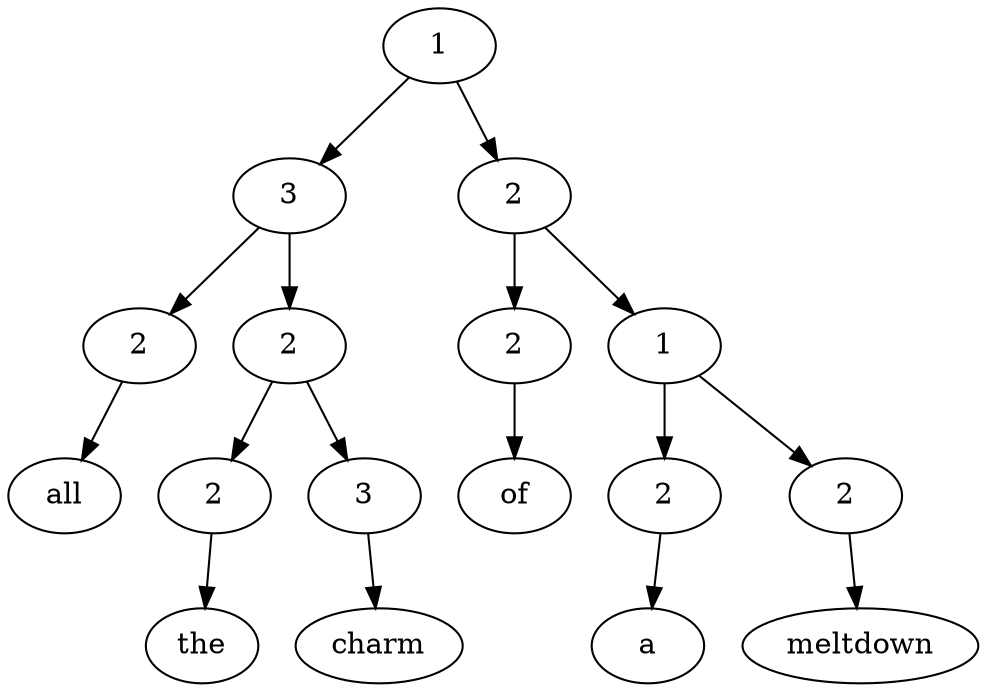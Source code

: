 digraph G{Node0 [label="1"]
Node0 -> Node1
Node0 -> Node9
Node1 [label="3"]
Node1 -> Node2
Node1 -> Node4
Node9 [label="2"]
Node9 -> Node10
Node9 -> Node12
Node2 [label="2"]
Node2 -> Node3
Node4 [label="2"]
Node4 -> Node5
Node4 -> Node7
Node10 [label="2"]
Node10 -> Node11
Node12 [label="1"]
Node12 -> Node13
Node12 -> Node15
Node3 [label="all"]
Node5 [label="2"]
Node5 -> Node6
Node7 [label="3"]
Node7 -> Node8
Node11 [label="of"]
Node13 [label="2"]
Node13 -> Node14
Node15 [label="2"]
Node15 -> Node16
Node6 [label="the"]
Node8 [label="charm"]
Node14 [label="a"]
Node16 [label="meltdown"]
}